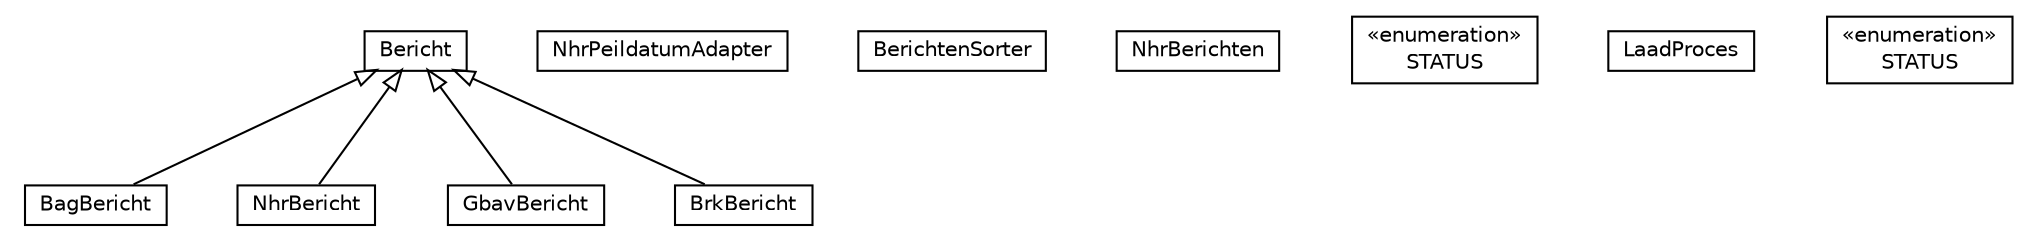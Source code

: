 #!/usr/local/bin/dot
#
# Class diagram 
# Generated by UMLGraph version R5_6-24-gf6e263 (http://www.umlgraph.org/)
#

digraph G {
	edge [fontname="Helvetica",fontsize=10,labelfontname="Helvetica",labelfontsize=10];
	node [fontname="Helvetica",fontsize=10,shape=plaintext];
	nodesep=0.25;
	ranksep=0.5;
	// nl.b3p.brmo.loader.entity.BagBericht
	c248 [label=<<table title="nl.b3p.brmo.loader.entity.BagBericht" border="0" cellborder="1" cellspacing="0" cellpadding="2" port="p" href="./BagBericht.html">
		<tr><td><table border="0" cellspacing="0" cellpadding="1">
<tr><td align="center" balign="center"> BagBericht </td></tr>
		</table></td></tr>
		</table>>, URL="./BagBericht.html", fontname="Helvetica", fontcolor="black", fontsize=10.0];
	// nl.b3p.brmo.loader.entity.NhrBericht
	c249 [label=<<table title="nl.b3p.brmo.loader.entity.NhrBericht" border="0" cellborder="1" cellspacing="0" cellpadding="2" port="p" href="./NhrBericht.html">
		<tr><td><table border="0" cellspacing="0" cellpadding="1">
<tr><td align="center" balign="center"> NhrBericht </td></tr>
		</table></td></tr>
		</table>>, URL="./NhrBericht.html", fontname="Helvetica", fontcolor="black", fontsize=10.0];
	// nl.b3p.brmo.loader.entity.NhrPeildatumAdapter
	c250 [label=<<table title="nl.b3p.brmo.loader.entity.NhrPeildatumAdapter" border="0" cellborder="1" cellspacing="0" cellpadding="2" port="p" href="./NhrPeildatumAdapter.html">
		<tr><td><table border="0" cellspacing="0" cellpadding="1">
<tr><td align="center" balign="center"> NhrPeildatumAdapter </td></tr>
		</table></td></tr>
		</table>>, URL="./NhrPeildatumAdapter.html", fontname="Helvetica", fontcolor="black", fontsize=10.0];
	// nl.b3p.brmo.loader.entity.BerichtenSorter
	c251 [label=<<table title="nl.b3p.brmo.loader.entity.BerichtenSorter" border="0" cellborder="1" cellspacing="0" cellpadding="2" port="p" href="./BerichtenSorter.html">
		<tr><td><table border="0" cellspacing="0" cellpadding="1">
<tr><td align="center" balign="center"> BerichtenSorter </td></tr>
		</table></td></tr>
		</table>>, URL="./BerichtenSorter.html", fontname="Helvetica", fontcolor="black", fontsize=10.0];
	// nl.b3p.brmo.loader.entity.NhrBerichten
	c252 [label=<<table title="nl.b3p.brmo.loader.entity.NhrBerichten" border="0" cellborder="1" cellspacing="0" cellpadding="2" port="p" href="./NhrBerichten.html">
		<tr><td><table border="0" cellspacing="0" cellpadding="1">
<tr><td align="center" balign="center"> NhrBerichten </td></tr>
		</table></td></tr>
		</table>>, URL="./NhrBerichten.html", fontname="Helvetica", fontcolor="black", fontsize=10.0];
	// nl.b3p.brmo.loader.entity.GbavBericht
	c253 [label=<<table title="nl.b3p.brmo.loader.entity.GbavBericht" border="0" cellborder="1" cellspacing="0" cellpadding="2" port="p" href="./GbavBericht.html">
		<tr><td><table border="0" cellspacing="0" cellpadding="1">
<tr><td align="center" balign="center"> GbavBericht </td></tr>
		</table></td></tr>
		</table>>, URL="./GbavBericht.html", fontname="Helvetica", fontcolor="black", fontsize=10.0];
	// nl.b3p.brmo.loader.entity.Bericht
	c254 [label=<<table title="nl.b3p.brmo.loader.entity.Bericht" border="0" cellborder="1" cellspacing="0" cellpadding="2" port="p" href="./Bericht.html">
		<tr><td><table border="0" cellspacing="0" cellpadding="1">
<tr><td align="center" balign="center"> Bericht </td></tr>
		</table></td></tr>
		</table>>, URL="./Bericht.html", fontname="Helvetica", fontcolor="black", fontsize=10.0];
	// nl.b3p.brmo.loader.entity.Bericht.STATUS
	c255 [label=<<table title="nl.b3p.brmo.loader.entity.Bericht.STATUS" border="0" cellborder="1" cellspacing="0" cellpadding="2" port="p" href="./Bericht.STATUS.html">
		<tr><td><table border="0" cellspacing="0" cellpadding="1">
<tr><td align="center" balign="center"> &#171;enumeration&#187; </td></tr>
<tr><td align="center" balign="center"> STATUS </td></tr>
		</table></td></tr>
		</table>>, URL="./Bericht.STATUS.html", fontname="Helvetica", fontcolor="black", fontsize=10.0];
	// nl.b3p.brmo.loader.entity.BrkBericht
	c256 [label=<<table title="nl.b3p.brmo.loader.entity.BrkBericht" border="0" cellborder="1" cellspacing="0" cellpadding="2" port="p" href="./BrkBericht.html">
		<tr><td><table border="0" cellspacing="0" cellpadding="1">
<tr><td align="center" balign="center"> BrkBericht </td></tr>
		</table></td></tr>
		</table>>, URL="./BrkBericht.html", fontname="Helvetica", fontcolor="black", fontsize=10.0];
	// nl.b3p.brmo.loader.entity.LaadProces
	c257 [label=<<table title="nl.b3p.brmo.loader.entity.LaadProces" border="0" cellborder="1" cellspacing="0" cellpadding="2" port="p" href="./LaadProces.html">
		<tr><td><table border="0" cellspacing="0" cellpadding="1">
<tr><td align="center" balign="center"> LaadProces </td></tr>
		</table></td></tr>
		</table>>, URL="./LaadProces.html", fontname="Helvetica", fontcolor="black", fontsize=10.0];
	// nl.b3p.brmo.loader.entity.LaadProces.STATUS
	c258 [label=<<table title="nl.b3p.brmo.loader.entity.LaadProces.STATUS" border="0" cellborder="1" cellspacing="0" cellpadding="2" port="p" href="./LaadProces.STATUS.html">
		<tr><td><table border="0" cellspacing="0" cellpadding="1">
<tr><td align="center" balign="center"> &#171;enumeration&#187; </td></tr>
<tr><td align="center" balign="center"> STATUS </td></tr>
		</table></td></tr>
		</table>>, URL="./LaadProces.STATUS.html", fontname="Helvetica", fontcolor="black", fontsize=10.0];
	//nl.b3p.brmo.loader.entity.BagBericht extends nl.b3p.brmo.loader.entity.Bericht
	c254:p -> c248:p [dir=back,arrowtail=empty];
	//nl.b3p.brmo.loader.entity.NhrBericht extends nl.b3p.brmo.loader.entity.Bericht
	c254:p -> c249:p [dir=back,arrowtail=empty];
	//nl.b3p.brmo.loader.entity.GbavBericht extends nl.b3p.brmo.loader.entity.Bericht
	c254:p -> c253:p [dir=back,arrowtail=empty];
	//nl.b3p.brmo.loader.entity.BrkBericht extends nl.b3p.brmo.loader.entity.Bericht
	c254:p -> c256:p [dir=back,arrowtail=empty];
}

